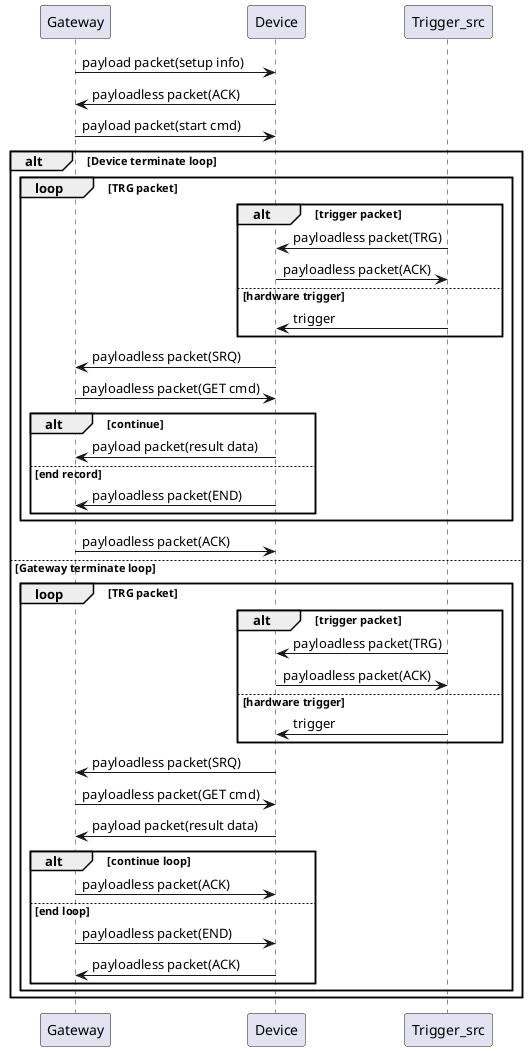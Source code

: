 @startuml
participant Gateway
participant Device
participant Trigger_src
Gateway -> Device : payload packet(setup info)
Gateway <- Device : payloadless packet(ACK)
Gateway -> Device : payload packet(start cmd)
alt Device terminate loop
    loop TRG packet
        alt trigger packet
            Trigger_src -> Device : payloadless packet(TRG)
            Trigger_src <- Device : payloadless packet(ACK)
        else hardware trigger
            Trigger_src -> Device : trigger
        end
        Gateway <- Device : payloadless packet(SRQ)
        Gateway -> Device : payloadless packet(GET cmd)
        alt continue
            Gateway <- Device : payload packet(result data)
        else end record
            Gateway <- Device : payloadless packet(END) 
        end
        
    end
    Gateway -> Device : payloadless packet(ACK)
else Gateway terminate loop
    loop TRG packet
        alt trigger packet
            Trigger_src -> Device : payloadless packet(TRG)
            Trigger_src <- Device : payloadless packet(ACK)
        else hardware trigger
            Trigger_src -> Device : trigger
        end
        Gateway <- Device : payloadless packet(SRQ)
        Gateway -> Device : payloadless packet(GET cmd)
        Gateway <- Device : payload packet(result data)
        alt continue loop
            Gateway -> Device : payloadless packet(ACK)
        else end loop
            Gateway -> Device : payloadless packet(END) 
            Gateway <- Device : payloadless packet(ACK)
        end
    end
end
@enduml